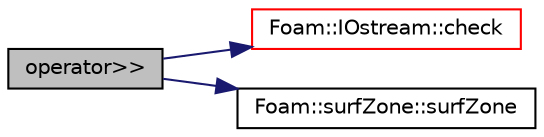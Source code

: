 digraph "operator&gt;&gt;"
{
  bgcolor="transparent";
  edge [fontname="Helvetica",fontsize="10",labelfontname="Helvetica",labelfontsize="10"];
  node [fontname="Helvetica",fontsize="10",shape=record];
  rankdir="LR";
  Node144922 [label="operator\>\>",height=0.2,width=0.4,color="black", fillcolor="grey75", style="filled", fontcolor="black"];
  Node144922 -> Node144923 [color="midnightblue",fontsize="10",style="solid",fontname="Helvetica"];
  Node144923 [label="Foam::IOstream::check",height=0.2,width=0.4,color="red",URL="$a27333.html#a367eb3425fc4e8270e2aa961df8ac8a5",tooltip="Check IOstream status for given operation. "];
  Node144922 -> Node144974 [color="midnightblue",fontsize="10",style="solid",fontname="Helvetica"];
  Node144974 [label="Foam::surfZone::surfZone",height=0.2,width=0.4,color="black",URL="$a30965.html#a410ea51fa003307cf35ed841f2a2eecc",tooltip="Construct null. "];
}
